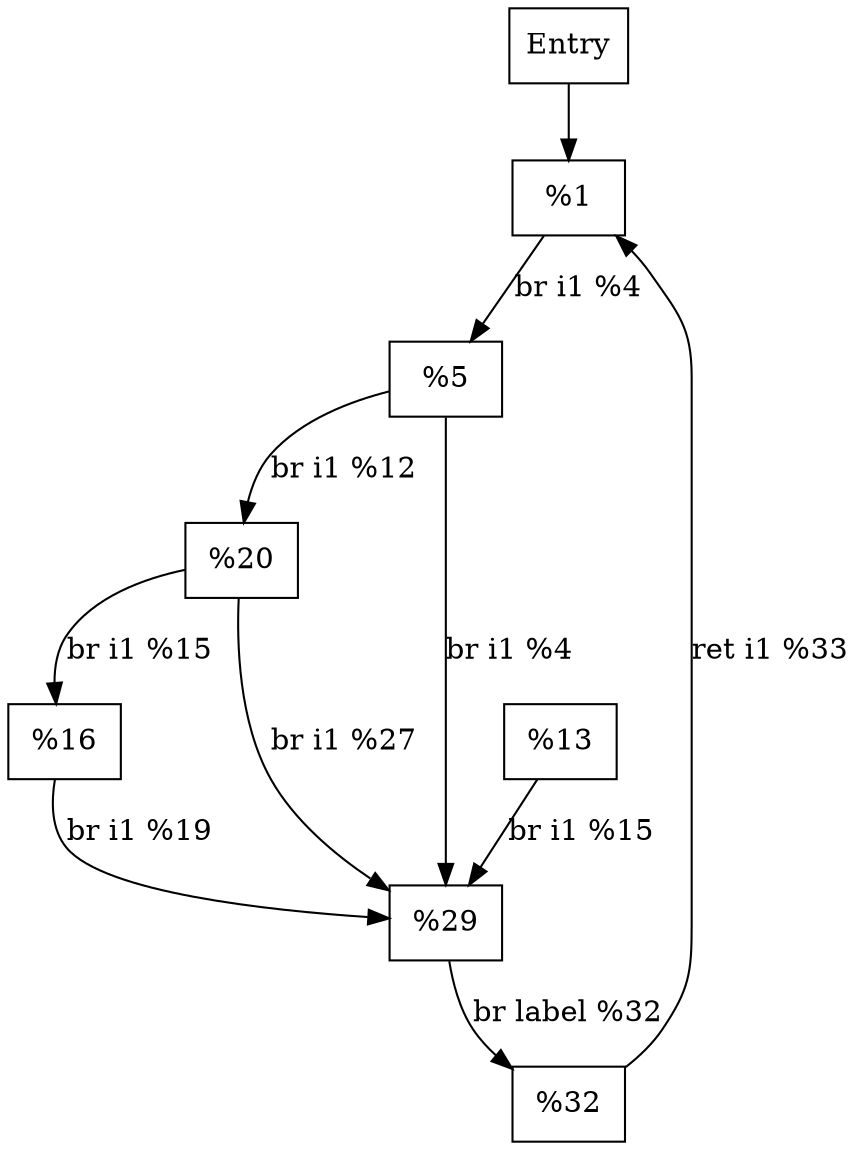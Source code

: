 digraph CFG {
    // Nodes
    node [shape=box];
    entry [label="Entry"];
    block1 [label="%1"];
    block5 [label="%5"];
    block13 [label="%13"];
    block16 [label="%16"];
    block20 [label="%20"];
    block29 [label="%29"];
    block32 [label="%32"];
    
    // Edges
    entry -> block1;
    block1 -> block5 [label="br i1 %4"];
    block5 -> block20 [label="br i1 %12"];
    block5 -> block29 [label="br i1 %4"];
    block20 -> block29 [label="br i1 %27"];
    block20 -> block16 [label="br i1 %15"];
    block16 -> block29 [label="br i1 %19"];
    block13 -> block29 [label="br i1 %15"];
    block29 -> block32 [label="br label %32"];
    block32 -> block1 [label="ret i1 %33"];
}
